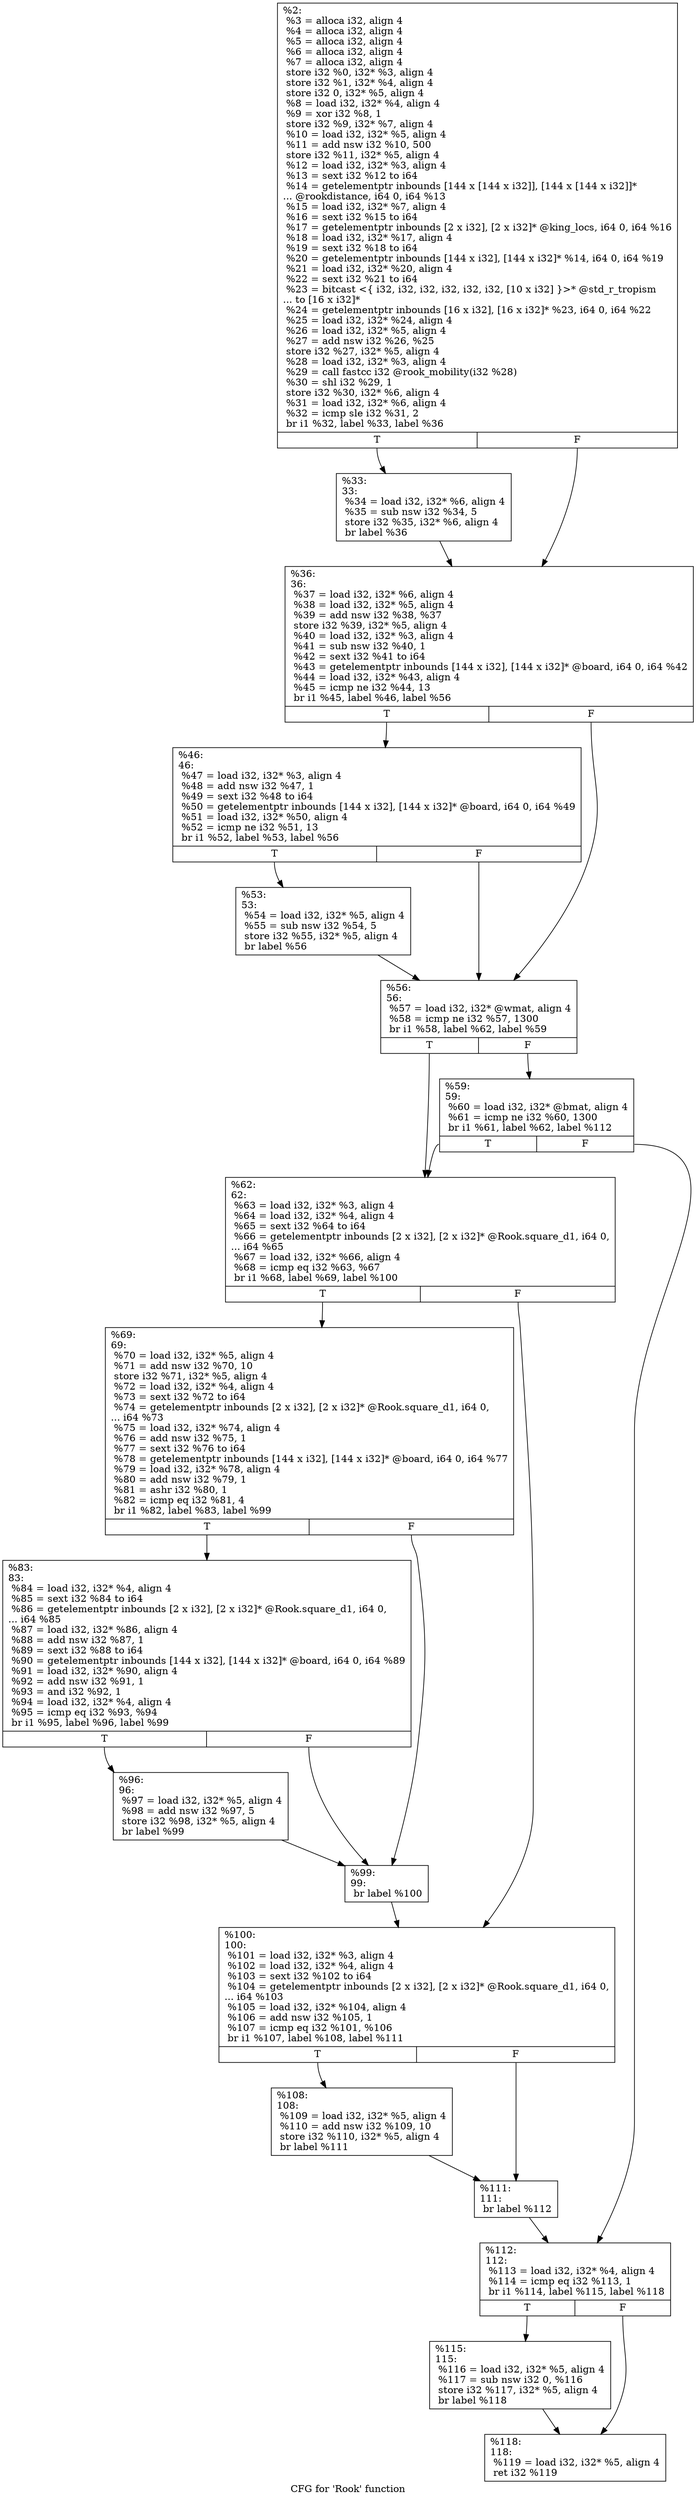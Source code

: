 digraph "CFG for 'Rook' function" {
	label="CFG for 'Rook' function";

	Node0x25bb9f0 [shape=record,label="{%2:\l  %3 = alloca i32, align 4\l  %4 = alloca i32, align 4\l  %5 = alloca i32, align 4\l  %6 = alloca i32, align 4\l  %7 = alloca i32, align 4\l  store i32 %0, i32* %3, align 4\l  store i32 %1, i32* %4, align 4\l  store i32 0, i32* %5, align 4\l  %8 = load i32, i32* %4, align 4\l  %9 = xor i32 %8, 1\l  store i32 %9, i32* %7, align 4\l  %10 = load i32, i32* %5, align 4\l  %11 = add nsw i32 %10, 500\l  store i32 %11, i32* %5, align 4\l  %12 = load i32, i32* %3, align 4\l  %13 = sext i32 %12 to i64\l  %14 = getelementptr inbounds [144 x [144 x i32]], [144 x [144 x i32]]*\l... @rookdistance, i64 0, i64 %13\l  %15 = load i32, i32* %7, align 4\l  %16 = sext i32 %15 to i64\l  %17 = getelementptr inbounds [2 x i32], [2 x i32]* @king_locs, i64 0, i64 %16\l  %18 = load i32, i32* %17, align 4\l  %19 = sext i32 %18 to i64\l  %20 = getelementptr inbounds [144 x i32], [144 x i32]* %14, i64 0, i64 %19\l  %21 = load i32, i32* %20, align 4\l  %22 = sext i32 %21 to i64\l  %23 = bitcast \<\{ i32, i32, i32, i32, i32, i32, [10 x i32] \}\>* @std_r_tropism\l... to [16 x i32]*\l  %24 = getelementptr inbounds [16 x i32], [16 x i32]* %23, i64 0, i64 %22\l  %25 = load i32, i32* %24, align 4\l  %26 = load i32, i32* %5, align 4\l  %27 = add nsw i32 %26, %25\l  store i32 %27, i32* %5, align 4\l  %28 = load i32, i32* %3, align 4\l  %29 = call fastcc i32 @rook_mobility(i32 %28)\l  %30 = shl i32 %29, 1\l  store i32 %30, i32* %6, align 4\l  %31 = load i32, i32* %6, align 4\l  %32 = icmp sle i32 %31, 2\l  br i1 %32, label %33, label %36\l|{<s0>T|<s1>F}}"];
	Node0x25bb9f0:s0 -> Node0x25bf400;
	Node0x25bb9f0:s1 -> Node0x25c0830;
	Node0x25bf400 [shape=record,label="{%33:\l33:                                               \l  %34 = load i32, i32* %6, align 4\l  %35 = sub nsw i32 %34, 5\l  store i32 %35, i32* %6, align 4\l  br label %36\l}"];
	Node0x25bf400 -> Node0x25c0830;
	Node0x25c0830 [shape=record,label="{%36:\l36:                                               \l  %37 = load i32, i32* %6, align 4\l  %38 = load i32, i32* %5, align 4\l  %39 = add nsw i32 %38, %37\l  store i32 %39, i32* %5, align 4\l  %40 = load i32, i32* %3, align 4\l  %41 = sub nsw i32 %40, 1\l  %42 = sext i32 %41 to i64\l  %43 = getelementptr inbounds [144 x i32], [144 x i32]* @board, i64 0, i64 %42\l  %44 = load i32, i32* %43, align 4\l  %45 = icmp ne i32 %44, 13\l  br i1 %45, label %46, label %56\l|{<s0>T|<s1>F}}"];
	Node0x25c0830:s0 -> Node0x25c0880;
	Node0x25c0830:s1 -> Node0x25c0920;
	Node0x25c0880 [shape=record,label="{%46:\l46:                                               \l  %47 = load i32, i32* %3, align 4\l  %48 = add nsw i32 %47, 1\l  %49 = sext i32 %48 to i64\l  %50 = getelementptr inbounds [144 x i32], [144 x i32]* @board, i64 0, i64 %49\l  %51 = load i32, i32* %50, align 4\l  %52 = icmp ne i32 %51, 13\l  br i1 %52, label %53, label %56\l|{<s0>T|<s1>F}}"];
	Node0x25c0880:s0 -> Node0x25c08d0;
	Node0x25c0880:s1 -> Node0x25c0920;
	Node0x25c08d0 [shape=record,label="{%53:\l53:                                               \l  %54 = load i32, i32* %5, align 4\l  %55 = sub nsw i32 %54, 5\l  store i32 %55, i32* %5, align 4\l  br label %56\l}"];
	Node0x25c08d0 -> Node0x25c0920;
	Node0x25c0920 [shape=record,label="{%56:\l56:                                               \l  %57 = load i32, i32* @wmat, align 4\l  %58 = icmp ne i32 %57, 1300\l  br i1 %58, label %62, label %59\l|{<s0>T|<s1>F}}"];
	Node0x25c0920:s0 -> Node0x25c09c0;
	Node0x25c0920:s1 -> Node0x25c0970;
	Node0x25c0970 [shape=record,label="{%59:\l59:                                               \l  %60 = load i32, i32* @bmat, align 4\l  %61 = icmp ne i32 %60, 1300\l  br i1 %61, label %62, label %112\l|{<s0>T|<s1>F}}"];
	Node0x25c0970:s0 -> Node0x25c09c0;
	Node0x25c0970:s1 -> Node0x25c0c40;
	Node0x25c09c0 [shape=record,label="{%62:\l62:                                               \l  %63 = load i32, i32* %3, align 4\l  %64 = load i32, i32* %4, align 4\l  %65 = sext i32 %64 to i64\l  %66 = getelementptr inbounds [2 x i32], [2 x i32]* @Rook.square_d1, i64 0,\l... i64 %65\l  %67 = load i32, i32* %66, align 4\l  %68 = icmp eq i32 %63, %67\l  br i1 %68, label %69, label %100\l|{<s0>T|<s1>F}}"];
	Node0x25c09c0:s0 -> Node0x25c0a10;
	Node0x25c09c0:s1 -> Node0x25c0b50;
	Node0x25c0a10 [shape=record,label="{%69:\l69:                                               \l  %70 = load i32, i32* %5, align 4\l  %71 = add nsw i32 %70, 10\l  store i32 %71, i32* %5, align 4\l  %72 = load i32, i32* %4, align 4\l  %73 = sext i32 %72 to i64\l  %74 = getelementptr inbounds [2 x i32], [2 x i32]* @Rook.square_d1, i64 0,\l... i64 %73\l  %75 = load i32, i32* %74, align 4\l  %76 = add nsw i32 %75, 1\l  %77 = sext i32 %76 to i64\l  %78 = getelementptr inbounds [144 x i32], [144 x i32]* @board, i64 0, i64 %77\l  %79 = load i32, i32* %78, align 4\l  %80 = add nsw i32 %79, 1\l  %81 = ashr i32 %80, 1\l  %82 = icmp eq i32 %81, 4\l  br i1 %82, label %83, label %99\l|{<s0>T|<s1>F}}"];
	Node0x25c0a10:s0 -> Node0x25c0a60;
	Node0x25c0a10:s1 -> Node0x25c0b00;
	Node0x25c0a60 [shape=record,label="{%83:\l83:                                               \l  %84 = load i32, i32* %4, align 4\l  %85 = sext i32 %84 to i64\l  %86 = getelementptr inbounds [2 x i32], [2 x i32]* @Rook.square_d1, i64 0,\l... i64 %85\l  %87 = load i32, i32* %86, align 4\l  %88 = add nsw i32 %87, 1\l  %89 = sext i32 %88 to i64\l  %90 = getelementptr inbounds [144 x i32], [144 x i32]* @board, i64 0, i64 %89\l  %91 = load i32, i32* %90, align 4\l  %92 = add nsw i32 %91, 1\l  %93 = and i32 %92, 1\l  %94 = load i32, i32* %4, align 4\l  %95 = icmp eq i32 %93, %94\l  br i1 %95, label %96, label %99\l|{<s0>T|<s1>F}}"];
	Node0x25c0a60:s0 -> Node0x25c0ab0;
	Node0x25c0a60:s1 -> Node0x25c0b00;
	Node0x25c0ab0 [shape=record,label="{%96:\l96:                                               \l  %97 = load i32, i32* %5, align 4\l  %98 = add nsw i32 %97, 5\l  store i32 %98, i32* %5, align 4\l  br label %99\l}"];
	Node0x25c0ab0 -> Node0x25c0b00;
	Node0x25c0b00 [shape=record,label="{%99:\l99:                                               \l  br label %100\l}"];
	Node0x25c0b00 -> Node0x25c0b50;
	Node0x25c0b50 [shape=record,label="{%100:\l100:                                              \l  %101 = load i32, i32* %3, align 4\l  %102 = load i32, i32* %4, align 4\l  %103 = sext i32 %102 to i64\l  %104 = getelementptr inbounds [2 x i32], [2 x i32]* @Rook.square_d1, i64 0,\l... i64 %103\l  %105 = load i32, i32* %104, align 4\l  %106 = add nsw i32 %105, 1\l  %107 = icmp eq i32 %101, %106\l  br i1 %107, label %108, label %111\l|{<s0>T|<s1>F}}"];
	Node0x25c0b50:s0 -> Node0x25c0ba0;
	Node0x25c0b50:s1 -> Node0x25c0bf0;
	Node0x25c0ba0 [shape=record,label="{%108:\l108:                                              \l  %109 = load i32, i32* %5, align 4\l  %110 = add nsw i32 %109, 10\l  store i32 %110, i32* %5, align 4\l  br label %111\l}"];
	Node0x25c0ba0 -> Node0x25c0bf0;
	Node0x25c0bf0 [shape=record,label="{%111:\l111:                                              \l  br label %112\l}"];
	Node0x25c0bf0 -> Node0x25c0c40;
	Node0x25c0c40 [shape=record,label="{%112:\l112:                                              \l  %113 = load i32, i32* %4, align 4\l  %114 = icmp eq i32 %113, 1\l  br i1 %114, label %115, label %118\l|{<s0>T|<s1>F}}"];
	Node0x25c0c40:s0 -> Node0x25c0c90;
	Node0x25c0c40:s1 -> Node0x25c0ce0;
	Node0x25c0c90 [shape=record,label="{%115:\l115:                                              \l  %116 = load i32, i32* %5, align 4\l  %117 = sub nsw i32 0, %116\l  store i32 %117, i32* %5, align 4\l  br label %118\l}"];
	Node0x25c0c90 -> Node0x25c0ce0;
	Node0x25c0ce0 [shape=record,label="{%118:\l118:                                              \l  %119 = load i32, i32* %5, align 4\l  ret i32 %119\l}"];
}
